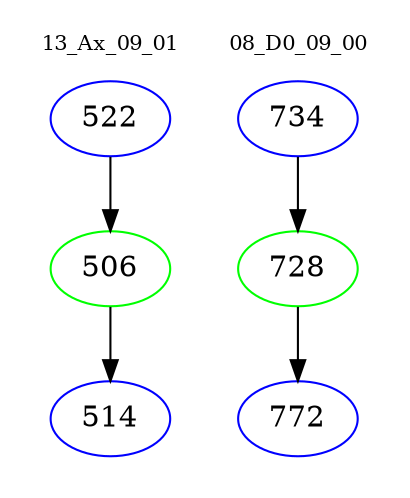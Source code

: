 digraph{
subgraph cluster_0 {
color = white
label = "13_Ax_09_01";
fontsize=10;
T0_522 [label="522", color="blue"]
T0_522 -> T0_506 [color="black"]
T0_506 [label="506", color="green"]
T0_506 -> T0_514 [color="black"]
T0_514 [label="514", color="blue"]
}
subgraph cluster_1 {
color = white
label = "08_D0_09_00";
fontsize=10;
T1_734 [label="734", color="blue"]
T1_734 -> T1_728 [color="black"]
T1_728 [label="728", color="green"]
T1_728 -> T1_772 [color="black"]
T1_772 [label="772", color="blue"]
}
}
